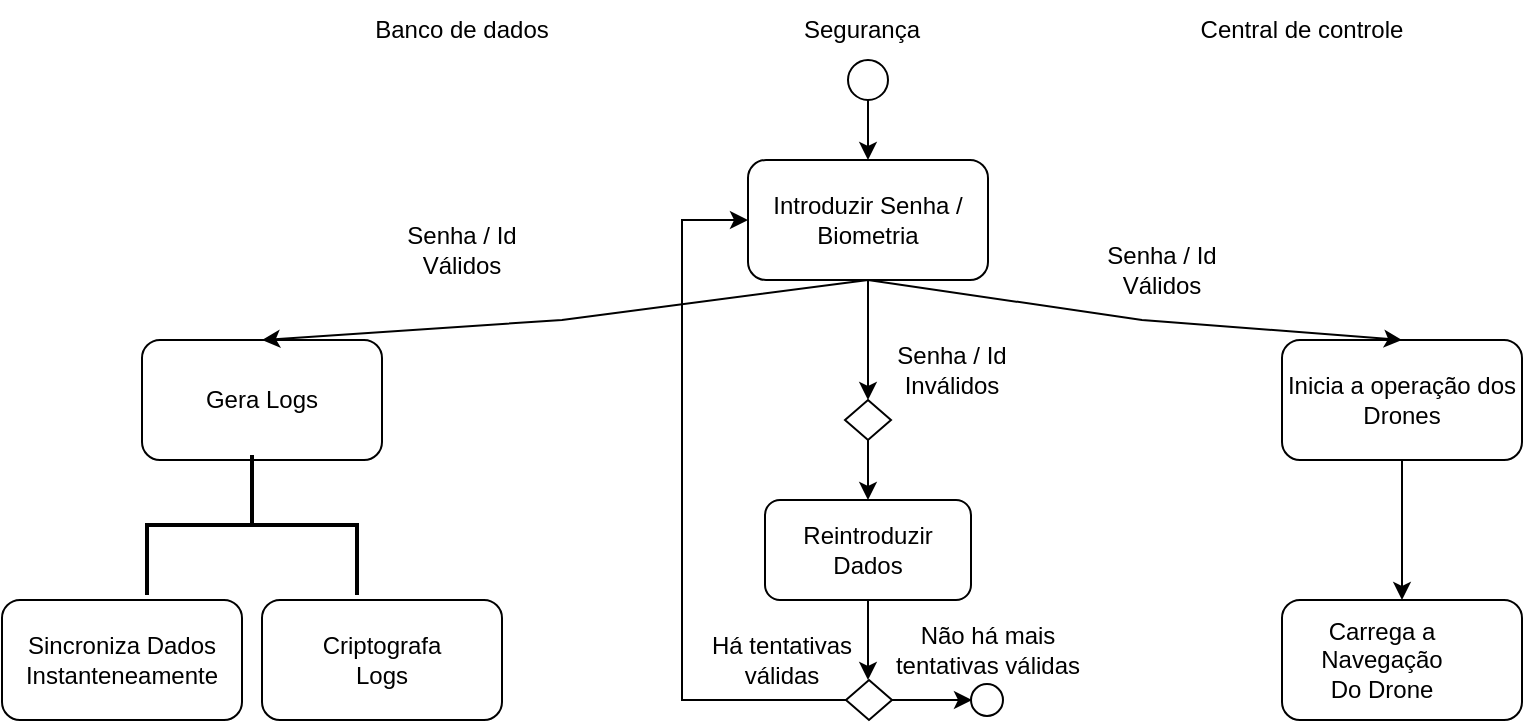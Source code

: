 <mxfile version="26.1.3">
  <diagram name="Página-1" id="PBWf0IsmJgYy4qdDMAUZ">
    <mxGraphModel dx="1877" dy="557" grid="1" gridSize="10" guides="1" tooltips="1" connect="1" arrows="1" fold="1" page="1" pageScale="1" pageWidth="827" pageHeight="1169" math="0" shadow="0">
      <root>
        <mxCell id="0" />
        <mxCell id="1" parent="0" />
        <mxCell id="X2p8SpPgiToTha0TDPax-7" value="Segurança" style="text;html=1;align=center;verticalAlign=middle;whiteSpace=wrap;rounded=0;" parent="1" vertex="1">
          <mxGeometry x="280" y="20" width="60" height="30" as="geometry" />
        </mxCell>
        <mxCell id="X2p8SpPgiToTha0TDPax-8" value="Central de controle" style="text;html=1;align=center;verticalAlign=middle;whiteSpace=wrap;rounded=0;" parent="1" vertex="1">
          <mxGeometry x="430" y="20" width="200" height="30" as="geometry" />
        </mxCell>
        <mxCell id="X2p8SpPgiToTha0TDPax-9" value="Introduzir Senha / Biometria" style="rounded=1;whiteSpace=wrap;html=1;" parent="1" vertex="1">
          <mxGeometry x="253" y="100" width="120" height="60" as="geometry" />
        </mxCell>
        <mxCell id="X2p8SpPgiToTha0TDPax-11" value="Banco de dados" style="text;html=1;align=center;verticalAlign=middle;whiteSpace=wrap;rounded=0;" parent="1" vertex="1">
          <mxGeometry x="-10" y="20" width="240" height="30" as="geometry" />
        </mxCell>
        <mxCell id="X2p8SpPgiToTha0TDPax-14" value="Inicia a operação dos Drones" style="rounded=1;whiteSpace=wrap;html=1;" parent="1" vertex="1">
          <mxGeometry x="520" y="190" width="120" height="60" as="geometry" />
        </mxCell>
        <mxCell id="1f63iJSsUpzgmk3ljbUG-4" value="" style="endArrow=classic;html=1;rounded=0;exitX=0.5;exitY=1;exitDx=0;exitDy=0;entryX=0.5;entryY=0;entryDx=0;entryDy=0;" edge="1" parent="1" source="X2p8SpPgiToTha0TDPax-14" target="1f63iJSsUpzgmk3ljbUG-5">
          <mxGeometry width="50" height="50" relative="1" as="geometry">
            <mxPoint x="350" y="320" as="sourcePoint" />
            <mxPoint x="530" y="320" as="targetPoint" />
            <Array as="points" />
          </mxGeometry>
        </mxCell>
        <mxCell id="1f63iJSsUpzgmk3ljbUG-5" value="" style="rounded=1;whiteSpace=wrap;html=1;" vertex="1" parent="1">
          <mxGeometry x="520" y="320" width="120" height="60" as="geometry" />
        </mxCell>
        <mxCell id="1f63iJSsUpzgmk3ljbUG-6" value="Carrega a Navegação Do Drone" style="text;html=1;align=center;verticalAlign=middle;whiteSpace=wrap;rounded=0;" vertex="1" parent="1">
          <mxGeometry x="540" y="335" width="60" height="30" as="geometry" />
        </mxCell>
        <mxCell id="1f63iJSsUpzgmk3ljbUG-9" value="" style="rounded=1;whiteSpace=wrap;html=1;" vertex="1" parent="1">
          <mxGeometry x="-50" y="190" width="120" height="60" as="geometry" />
        </mxCell>
        <mxCell id="1f63iJSsUpzgmk3ljbUG-11" value="Gera Logs" style="text;html=1;align=center;verticalAlign=middle;whiteSpace=wrap;rounded=0;" vertex="1" parent="1">
          <mxGeometry x="-20" y="205" width="60" height="30" as="geometry" />
        </mxCell>
        <mxCell id="1f63iJSsUpzgmk3ljbUG-13" value="" style="rounded=1;whiteSpace=wrap;html=1;" vertex="1" parent="1">
          <mxGeometry x="10" y="320" width="120" height="60" as="geometry" />
        </mxCell>
        <mxCell id="1f63iJSsUpzgmk3ljbUG-15" value="Criptografa Logs" style="text;html=1;align=center;verticalAlign=middle;whiteSpace=wrap;rounded=0;" vertex="1" parent="1">
          <mxGeometry x="40" y="335" width="60" height="30" as="geometry" />
        </mxCell>
        <mxCell id="1f63iJSsUpzgmk3ljbUG-16" value="" style="rounded=1;whiteSpace=wrap;html=1;" vertex="1" parent="1">
          <mxGeometry x="-120" y="320" width="120" height="60" as="geometry" />
        </mxCell>
        <mxCell id="1f63iJSsUpzgmk3ljbUG-19" value="" style="ellipse;whiteSpace=wrap;html=1;aspect=fixed;" vertex="1" parent="1">
          <mxGeometry x="303" y="50" width="20" height="20" as="geometry" />
        </mxCell>
        <mxCell id="1f63iJSsUpzgmk3ljbUG-20" value="" style="endArrow=classic;html=1;rounded=0;exitX=0.5;exitY=1;exitDx=0;exitDy=0;entryX=0.5;entryY=0;entryDx=0;entryDy=0;" edge="1" parent="1" source="1f63iJSsUpzgmk3ljbUG-19" target="X2p8SpPgiToTha0TDPax-9">
          <mxGeometry width="50" height="50" relative="1" as="geometry">
            <mxPoint x="350" y="320" as="sourcePoint" />
            <mxPoint x="400" y="270" as="targetPoint" />
          </mxGeometry>
        </mxCell>
        <mxCell id="1f63iJSsUpzgmk3ljbUG-21" value="" style="endArrow=classic;html=1;rounded=0;entryX=0.5;entryY=0;entryDx=0;entryDy=0;exitX=0.5;exitY=1;exitDx=0;exitDy=0;" edge="1" parent="1" source="X2p8SpPgiToTha0TDPax-9" target="X2p8SpPgiToTha0TDPax-14">
          <mxGeometry width="50" height="50" relative="1" as="geometry">
            <mxPoint x="480" y="180" as="sourcePoint" />
            <mxPoint x="530" y="130" as="targetPoint" />
            <Array as="points">
              <mxPoint x="450" y="180" />
            </Array>
          </mxGeometry>
        </mxCell>
        <mxCell id="1f63iJSsUpzgmk3ljbUG-23" value="" style="strokeWidth=2;html=1;shape=mxgraph.flowchart.annotation_2;align=left;labelPosition=right;pointerEvents=1;rotation=90;" vertex="1" parent="1">
          <mxGeometry x="-30" y="230" width="70" height="105" as="geometry" />
        </mxCell>
        <mxCell id="1f63iJSsUpzgmk3ljbUG-24" value="Sincroniza Dados Instanteneamente" style="text;html=1;align=center;verticalAlign=middle;whiteSpace=wrap;rounded=0;" vertex="1" parent="1">
          <mxGeometry x="-90" y="335" width="60" height="30" as="geometry" />
        </mxCell>
        <mxCell id="1f63iJSsUpzgmk3ljbUG-25" value="" style="endArrow=classic;html=1;rounded=0;exitX=0.5;exitY=1;exitDx=0;exitDy=0;entryX=0.5;entryY=0;entryDx=0;entryDy=0;" edge="1" parent="1" source="X2p8SpPgiToTha0TDPax-9" target="1f63iJSsUpzgmk3ljbUG-9">
          <mxGeometry width="50" height="50" relative="1" as="geometry">
            <mxPoint x="350" y="320" as="sourcePoint" />
            <mxPoint x="400" y="270" as="targetPoint" />
            <Array as="points">
              <mxPoint x="160" y="180" />
            </Array>
          </mxGeometry>
        </mxCell>
        <mxCell id="1f63iJSsUpzgmk3ljbUG-26" value="" style="rhombus;whiteSpace=wrap;html=1;" vertex="1" parent="1">
          <mxGeometry x="301.5" y="220" width="23" height="20" as="geometry" />
        </mxCell>
        <mxCell id="1f63iJSsUpzgmk3ljbUG-27" value="" style="endArrow=classic;html=1;rounded=0;exitX=0.5;exitY=1;exitDx=0;exitDy=0;" edge="1" parent="1" source="1f63iJSsUpzgmk3ljbUG-26">
          <mxGeometry width="50" height="50" relative="1" as="geometry">
            <mxPoint x="300" y="290" as="sourcePoint" />
            <mxPoint x="313" y="270" as="targetPoint" />
          </mxGeometry>
        </mxCell>
        <mxCell id="1f63iJSsUpzgmk3ljbUG-28" value="" style="endArrow=classic;html=1;rounded=0;entryX=0.5;entryY=0;entryDx=0;entryDy=0;" edge="1" parent="1" target="1f63iJSsUpzgmk3ljbUG-26">
          <mxGeometry width="50" height="50" relative="1" as="geometry">
            <mxPoint x="313" y="160" as="sourcePoint" />
            <mxPoint x="360" y="170" as="targetPoint" />
          </mxGeometry>
        </mxCell>
        <mxCell id="1f63iJSsUpzgmk3ljbUG-29" value="Senha / Id Válidos" style="text;html=1;align=center;verticalAlign=middle;whiteSpace=wrap;rounded=0;" vertex="1" parent="1">
          <mxGeometry x="430" y="140" width="60" height="30" as="geometry" />
        </mxCell>
        <mxCell id="1f63iJSsUpzgmk3ljbUG-30" value="Senha / Id Válidos" style="text;html=1;align=center;verticalAlign=middle;whiteSpace=wrap;rounded=0;" vertex="1" parent="1">
          <mxGeometry x="80" y="130" width="60" height="30" as="geometry" />
        </mxCell>
        <mxCell id="1f63iJSsUpzgmk3ljbUG-32" value="Senha / Id&lt;br&gt;Inválidos" style="text;html=1;align=center;verticalAlign=middle;whiteSpace=wrap;rounded=0;" vertex="1" parent="1">
          <mxGeometry x="324.5" y="190" width="60" height="30" as="geometry" />
        </mxCell>
        <mxCell id="1f63iJSsUpzgmk3ljbUG-33" value="" style="rounded=1;whiteSpace=wrap;html=1;" vertex="1" parent="1">
          <mxGeometry x="261.5" y="270" width="103" height="50" as="geometry" />
        </mxCell>
        <mxCell id="1f63iJSsUpzgmk3ljbUG-34" value="Reintroduzir&lt;div&gt;Dados&lt;/div&gt;" style="text;html=1;align=center;verticalAlign=middle;whiteSpace=wrap;rounded=0;" vertex="1" parent="1">
          <mxGeometry x="283" y="280" width="60" height="30" as="geometry" />
        </mxCell>
        <mxCell id="1f63iJSsUpzgmk3ljbUG-36" value="" style="endArrow=classic;html=1;rounded=0;exitX=0.5;exitY=1;exitDx=0;exitDy=0;" edge="1" parent="1" source="1f63iJSsUpzgmk3ljbUG-33">
          <mxGeometry width="50" height="50" relative="1" as="geometry">
            <mxPoint x="320" y="400" as="sourcePoint" />
            <mxPoint x="313" y="360" as="targetPoint" />
          </mxGeometry>
        </mxCell>
        <mxCell id="1f63iJSsUpzgmk3ljbUG-39" value="" style="rhombus;whiteSpace=wrap;html=1;" vertex="1" parent="1">
          <mxGeometry x="302" y="360" width="23" height="20" as="geometry" />
        </mxCell>
        <mxCell id="1f63iJSsUpzgmk3ljbUG-40" value="" style="endArrow=classic;html=1;rounded=0;" edge="1" parent="1">
          <mxGeometry width="50" height="50" relative="1" as="geometry">
            <mxPoint x="325" y="370" as="sourcePoint" />
            <mxPoint x="365" y="370" as="targetPoint" />
            <Array as="points" />
          </mxGeometry>
        </mxCell>
        <mxCell id="1f63iJSsUpzgmk3ljbUG-42" value="" style="ellipse;whiteSpace=wrap;html=1;aspect=fixed;" vertex="1" parent="1">
          <mxGeometry x="364.5" y="362" width="16" height="16" as="geometry" />
        </mxCell>
        <mxCell id="1f63iJSsUpzgmk3ljbUG-44" value="Não há mais tentativas válidas" style="text;html=1;align=center;verticalAlign=middle;whiteSpace=wrap;rounded=0;" vertex="1" parent="1">
          <mxGeometry x="325" y="330" width="95.5" height="30" as="geometry" />
        </mxCell>
        <mxCell id="1f63iJSsUpzgmk3ljbUG-46" value="" style="endArrow=classic;html=1;rounded=0;exitX=0;exitY=0.5;exitDx=0;exitDy=0;entryX=0;entryY=0.5;entryDx=0;entryDy=0;" edge="1" parent="1" source="1f63iJSsUpzgmk3ljbUG-39" target="X2p8SpPgiToTha0TDPax-9">
          <mxGeometry width="50" height="50" relative="1" as="geometry">
            <mxPoint x="200" y="370" as="sourcePoint" />
            <mxPoint x="240" y="130" as="targetPoint" />
            <Array as="points">
              <mxPoint x="220" y="370" />
              <mxPoint x="220" y="250" />
              <mxPoint x="220" y="130" />
            </Array>
          </mxGeometry>
        </mxCell>
        <mxCell id="1f63iJSsUpzgmk3ljbUG-47" value="Há tentativas válidas" style="text;html=1;align=center;verticalAlign=middle;whiteSpace=wrap;rounded=0;" vertex="1" parent="1">
          <mxGeometry x="230" y="335" width="80" height="30" as="geometry" />
        </mxCell>
      </root>
    </mxGraphModel>
  </diagram>
</mxfile>
